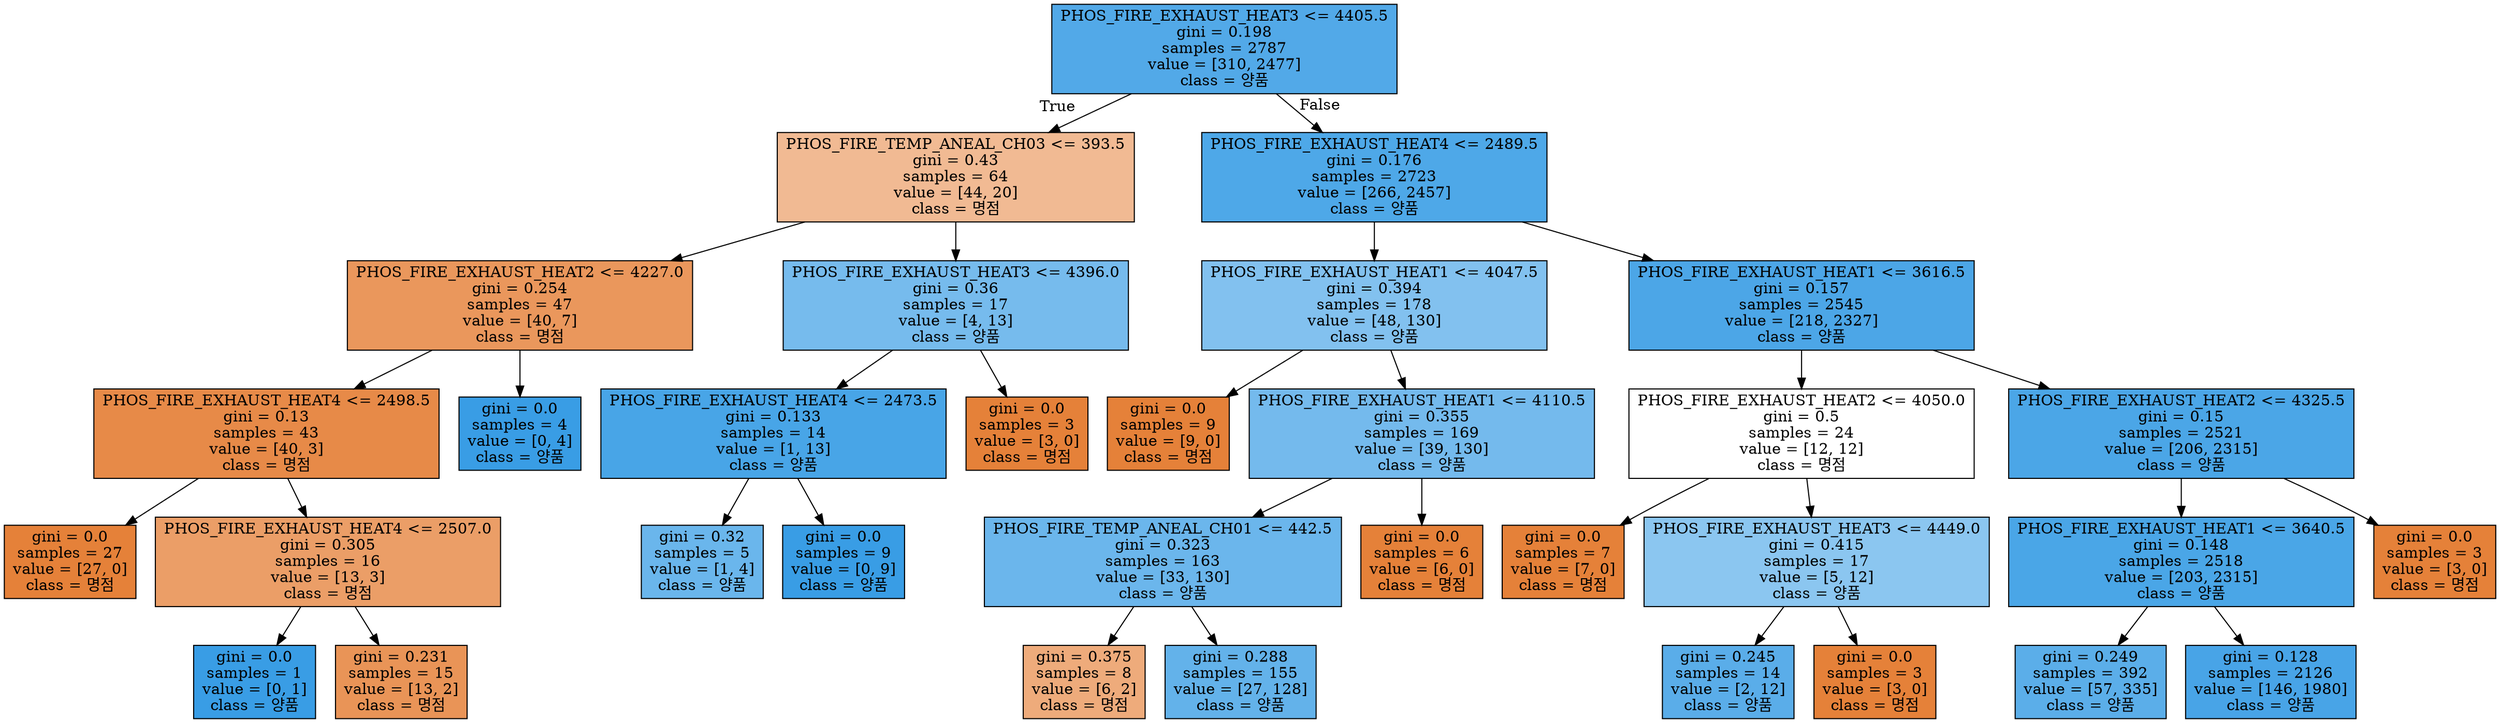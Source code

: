 digraph Tree {
node [shape=box, style="filled", color="black"] ;
0 [label="PHOS_FIRE_EXHAUST_HEAT3 <= 4405.5\ngini = 0.198\nsamples = 2787\nvalue = [310, 2477]\nclass = 양품", fillcolor="#52a9e8"] ;
1 [label="PHOS_FIRE_TEMP_ANEAL_CH03 <= 393.5\ngini = 0.43\nsamples = 64\nvalue = [44, 20]\nclass = 명점", fillcolor="#f1ba93"] ;
0 -> 1 [labeldistance=2.5, labelangle=45, headlabel="True"] ;
2 [label="PHOS_FIRE_EXHAUST_HEAT2 <= 4227.0\ngini = 0.254\nsamples = 47\nvalue = [40, 7]\nclass = 명점", fillcolor="#ea975c"] ;
1 -> 2 ;
3 [label="PHOS_FIRE_EXHAUST_HEAT4 <= 2498.5\ngini = 0.13\nsamples = 43\nvalue = [40, 3]\nclass = 명점", fillcolor="#e78a48"] ;
2 -> 3 ;
4 [label="gini = 0.0\nsamples = 27\nvalue = [27, 0]\nclass = 명점", fillcolor="#e58139"] ;
3 -> 4 ;
5 [label="PHOS_FIRE_EXHAUST_HEAT4 <= 2507.0\ngini = 0.305\nsamples = 16\nvalue = [13, 3]\nclass = 명점", fillcolor="#eb9e67"] ;
3 -> 5 ;
6 [label="gini = 0.0\nsamples = 1\nvalue = [0, 1]\nclass = 양품", fillcolor="#399de5"] ;
5 -> 6 ;
7 [label="gini = 0.231\nsamples = 15\nvalue = [13, 2]\nclass = 명점", fillcolor="#e99457"] ;
5 -> 7 ;
8 [label="gini = 0.0\nsamples = 4\nvalue = [0, 4]\nclass = 양품", fillcolor="#399de5"] ;
2 -> 8 ;
9 [label="PHOS_FIRE_EXHAUST_HEAT3 <= 4396.0\ngini = 0.36\nsamples = 17\nvalue = [4, 13]\nclass = 양품", fillcolor="#76bbed"] ;
1 -> 9 ;
10 [label="PHOS_FIRE_EXHAUST_HEAT4 <= 2473.5\ngini = 0.133\nsamples = 14\nvalue = [1, 13]\nclass = 양품", fillcolor="#48a5e7"] ;
9 -> 10 ;
11 [label="gini = 0.32\nsamples = 5\nvalue = [1, 4]\nclass = 양품", fillcolor="#6ab6ec"] ;
10 -> 11 ;
12 [label="gini = 0.0\nsamples = 9\nvalue = [0, 9]\nclass = 양품", fillcolor="#399de5"] ;
10 -> 12 ;
13 [label="gini = 0.0\nsamples = 3\nvalue = [3, 0]\nclass = 명점", fillcolor="#e58139"] ;
9 -> 13 ;
14 [label="PHOS_FIRE_EXHAUST_HEAT4 <= 2489.5\ngini = 0.176\nsamples = 2723\nvalue = [266, 2457]\nclass = 양품", fillcolor="#4ea8e8"] ;
0 -> 14 [labeldistance=2.5, labelangle=-45, headlabel="False"] ;
15 [label="PHOS_FIRE_EXHAUST_HEAT1 <= 4047.5\ngini = 0.394\nsamples = 178\nvalue = [48, 130]\nclass = 양품", fillcolor="#82c1ef"] ;
14 -> 15 ;
16 [label="gini = 0.0\nsamples = 9\nvalue = [9, 0]\nclass = 명점", fillcolor="#e58139"] ;
15 -> 16 ;
17 [label="PHOS_FIRE_EXHAUST_HEAT1 <= 4110.5\ngini = 0.355\nsamples = 169\nvalue = [39, 130]\nclass = 양품", fillcolor="#74baed"] ;
15 -> 17 ;
18 [label="PHOS_FIRE_TEMP_ANEAL_CH01 <= 442.5\ngini = 0.323\nsamples = 163\nvalue = [33, 130]\nclass = 양품", fillcolor="#6bb6ec"] ;
17 -> 18 ;
19 [label="gini = 0.375\nsamples = 8\nvalue = [6, 2]\nclass = 명점", fillcolor="#eeab7b"] ;
18 -> 19 ;
20 [label="gini = 0.288\nsamples = 155\nvalue = [27, 128]\nclass = 양품", fillcolor="#63b2ea"] ;
18 -> 20 ;
21 [label="gini = 0.0\nsamples = 6\nvalue = [6, 0]\nclass = 명점", fillcolor="#e58139"] ;
17 -> 21 ;
22 [label="PHOS_FIRE_EXHAUST_HEAT1 <= 3616.5\ngini = 0.157\nsamples = 2545\nvalue = [218, 2327]\nclass = 양품", fillcolor="#4ca6e7"] ;
14 -> 22 ;
23 [label="PHOS_FIRE_EXHAUST_HEAT2 <= 4050.0\ngini = 0.5\nsamples = 24\nvalue = [12, 12]\nclass = 명점", fillcolor="#ffffff"] ;
22 -> 23 ;
24 [label="gini = 0.0\nsamples = 7\nvalue = [7, 0]\nclass = 명점", fillcolor="#e58139"] ;
23 -> 24 ;
25 [label="PHOS_FIRE_EXHAUST_HEAT3 <= 4449.0\ngini = 0.415\nsamples = 17\nvalue = [5, 12]\nclass = 양품", fillcolor="#8bc6f0"] ;
23 -> 25 ;
26 [label="gini = 0.245\nsamples = 14\nvalue = [2, 12]\nclass = 양품", fillcolor="#5aade9"] ;
25 -> 26 ;
27 [label="gini = 0.0\nsamples = 3\nvalue = [3, 0]\nclass = 명점", fillcolor="#e58139"] ;
25 -> 27 ;
28 [label="PHOS_FIRE_EXHAUST_HEAT2 <= 4325.5\ngini = 0.15\nsamples = 2521\nvalue = [206, 2315]\nclass = 양품", fillcolor="#4ba6e7"] ;
22 -> 28 ;
29 [label="PHOS_FIRE_EXHAUST_HEAT1 <= 3640.5\ngini = 0.148\nsamples = 2518\nvalue = [203, 2315]\nclass = 양품", fillcolor="#4aa6e7"] ;
28 -> 29 ;
30 [label="gini = 0.249\nsamples = 392\nvalue = [57, 335]\nclass = 양품", fillcolor="#5baee9"] ;
29 -> 30 ;
31 [label="gini = 0.128\nsamples = 2126\nvalue = [146, 1980]\nclass = 양품", fillcolor="#48a4e7"] ;
29 -> 31 ;
32 [label="gini = 0.0\nsamples = 3\nvalue = [3, 0]\nclass = 명점", fillcolor="#e58139"] ;
28 -> 32 ;
}